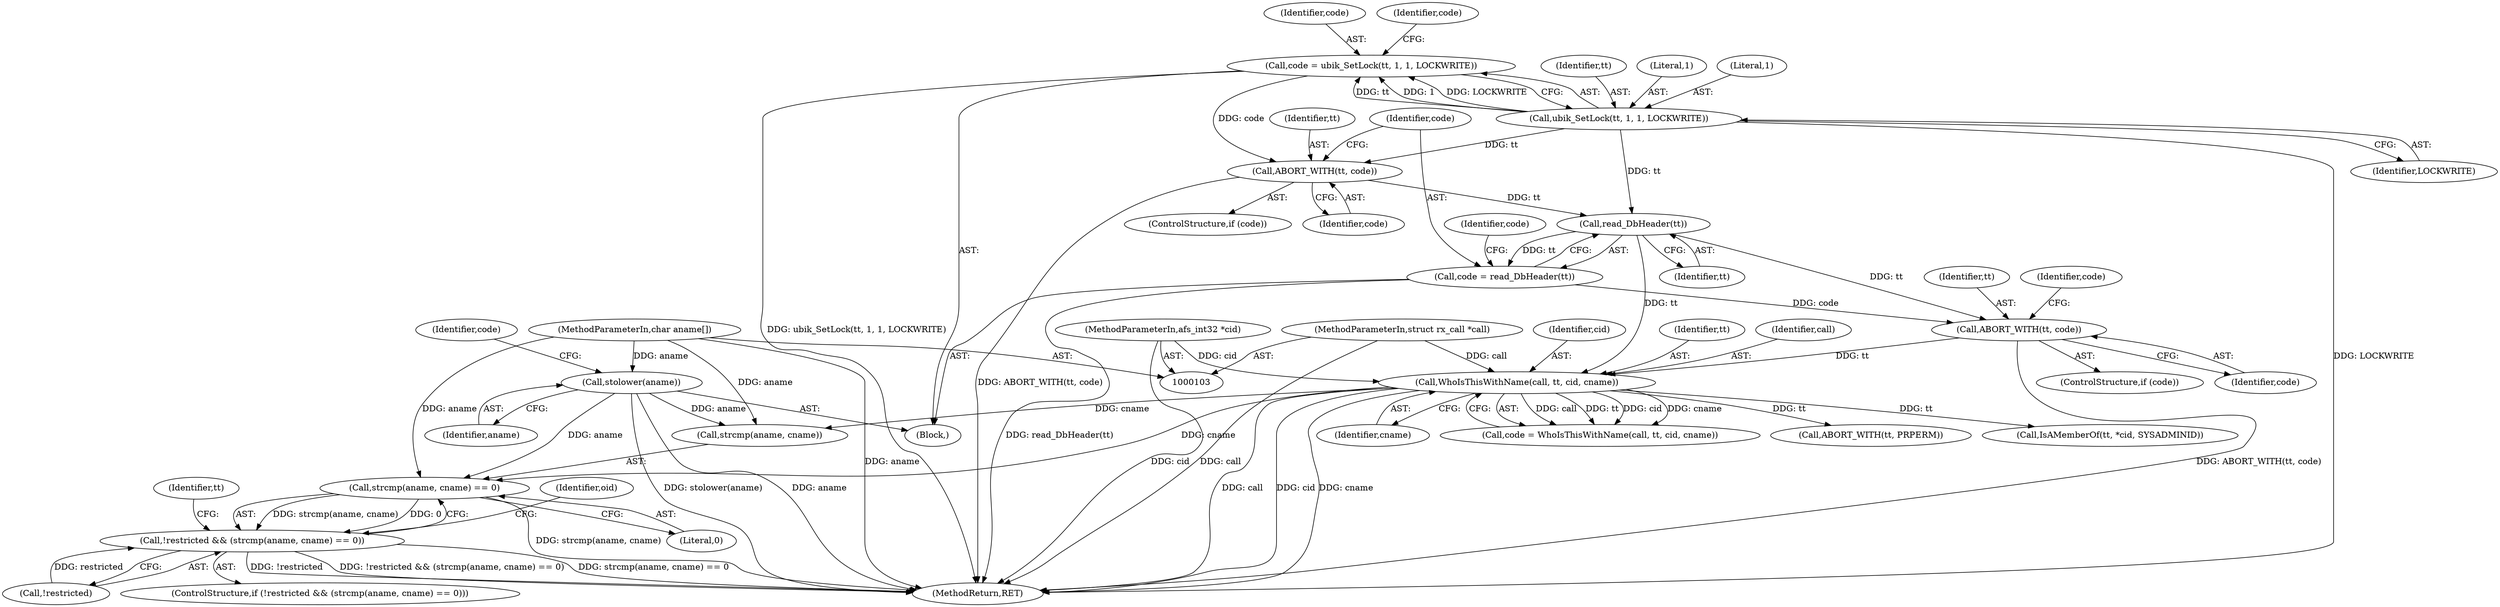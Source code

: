 digraph "0_openafs_396240cf070a806b91fea81131d034e1399af1e0@API" {
"1000188" [label="(Call,strcmp(aname, cname) == 0)"];
"1000115" [label="(Call,stolower(aname))"];
"1000105" [label="(MethodParameterIn,char aname[])"];
"1000158" [label="(Call,WhoIsThisWithName(call, tt, cid, cname))"];
"1000104" [label="(MethodParameterIn,struct rx_call *call)"];
"1000153" [label="(Call,ABORT_WITH(tt, code))"];
"1000149" [label="(Call,read_DbHeader(tt))"];
"1000144" [label="(Call,ABORT_WITH(tt, code))"];
"1000137" [label="(Call,ubik_SetLock(tt, 1, 1, LOCKWRITE))"];
"1000135" [label="(Call,code = ubik_SetLock(tt, 1, 1, LOCKWRITE))"];
"1000147" [label="(Call,code = read_DbHeader(tt))"];
"1000109" [label="(MethodParameterIn,afs_int32 *cid)"];
"1000185" [label="(Call,!restricted && (strcmp(aname, cname) == 0))"];
"1000147" [label="(Call,code = read_DbHeader(tt))"];
"1000136" [label="(Identifier,code)"];
"1000109" [label="(MethodParameterIn,afs_int32 *cid)"];
"1000155" [label="(Identifier,code)"];
"1000169" [label="(Call,ABORT_WITH(tt, PRPERM))"];
"1000174" [label="(Call,IsAMemberOf(tt, *cid, SYSADMINID))"];
"1000186" [label="(Call,!restricted)"];
"1000142" [label="(ControlStructure,if (code))"];
"1000105" [label="(MethodParameterIn,char aname[])"];
"1000145" [label="(Identifier,tt)"];
"1000157" [label="(Identifier,code)"];
"1000158" [label="(Call,WhoIsThisWithName(call, tt, cid, cname))"];
"1000137" [label="(Call,ubik_SetLock(tt, 1, 1, LOCKWRITE))"];
"1000161" [label="(Identifier,cid)"];
"1000149" [label="(Call,read_DbHeader(tt))"];
"1000151" [label="(ControlStructure,if (code))"];
"1000192" [label="(Literal,0)"];
"1000159" [label="(Identifier,call)"];
"1000148" [label="(Identifier,code)"];
"1000138" [label="(Identifier,tt)"];
"1000162" [label="(Identifier,cname)"];
"1000143" [label="(Identifier,code)"];
"1000116" [label="(Identifier,aname)"];
"1000185" [label="(Call,!restricted && (strcmp(aname, cname) == 0))"];
"1000229" [label="(MethodReturn,RET)"];
"1000189" [label="(Call,strcmp(aname, cname))"];
"1000160" [label="(Identifier,tt)"];
"1000153" [label="(Call,ABORT_WITH(tt, code))"];
"1000184" [label="(ControlStructure,if (!restricted && (strcmp(aname, cname) == 0)))"];
"1000150" [label="(Identifier,tt)"];
"1000144" [label="(Call,ABORT_WITH(tt, code))"];
"1000135" [label="(Call,code = ubik_SetLock(tt, 1, 1, LOCKWRITE))"];
"1000139" [label="(Literal,1)"];
"1000146" [label="(Identifier,code)"];
"1000110" [label="(Block,)"];
"1000115" [label="(Call,stolower(aname))"];
"1000104" [label="(MethodParameterIn,struct rx_call *call)"];
"1000188" [label="(Call,strcmp(aname, cname) == 0)"];
"1000140" [label="(Literal,1)"];
"1000156" [label="(Call,code = WhoIsThisWithName(call, tt, cid, cname))"];
"1000214" [label="(Identifier,tt)"];
"1000154" [label="(Identifier,tt)"];
"1000141" [label="(Identifier,LOCKWRITE)"];
"1000152" [label="(Identifier,code)"];
"1000118" [label="(Identifier,code)"];
"1000196" [label="(Identifier,oid)"];
"1000188" -> "1000185"  [label="AST: "];
"1000188" -> "1000192"  [label="CFG: "];
"1000189" -> "1000188"  [label="AST: "];
"1000192" -> "1000188"  [label="AST: "];
"1000185" -> "1000188"  [label="CFG: "];
"1000188" -> "1000229"  [label="DDG: strcmp(aname, cname)"];
"1000188" -> "1000185"  [label="DDG: strcmp(aname, cname)"];
"1000188" -> "1000185"  [label="DDG: 0"];
"1000115" -> "1000188"  [label="DDG: aname"];
"1000105" -> "1000188"  [label="DDG: aname"];
"1000158" -> "1000188"  [label="DDG: cname"];
"1000115" -> "1000110"  [label="AST: "];
"1000115" -> "1000116"  [label="CFG: "];
"1000116" -> "1000115"  [label="AST: "];
"1000118" -> "1000115"  [label="CFG: "];
"1000115" -> "1000229"  [label="DDG: stolower(aname)"];
"1000115" -> "1000229"  [label="DDG: aname"];
"1000105" -> "1000115"  [label="DDG: aname"];
"1000115" -> "1000189"  [label="DDG: aname"];
"1000105" -> "1000103"  [label="AST: "];
"1000105" -> "1000229"  [label="DDG: aname"];
"1000105" -> "1000189"  [label="DDG: aname"];
"1000158" -> "1000156"  [label="AST: "];
"1000158" -> "1000162"  [label="CFG: "];
"1000159" -> "1000158"  [label="AST: "];
"1000160" -> "1000158"  [label="AST: "];
"1000161" -> "1000158"  [label="AST: "];
"1000162" -> "1000158"  [label="AST: "];
"1000156" -> "1000158"  [label="CFG: "];
"1000158" -> "1000229"  [label="DDG: cname"];
"1000158" -> "1000229"  [label="DDG: call"];
"1000158" -> "1000229"  [label="DDG: cid"];
"1000158" -> "1000156"  [label="DDG: call"];
"1000158" -> "1000156"  [label="DDG: tt"];
"1000158" -> "1000156"  [label="DDG: cid"];
"1000158" -> "1000156"  [label="DDG: cname"];
"1000104" -> "1000158"  [label="DDG: call"];
"1000153" -> "1000158"  [label="DDG: tt"];
"1000149" -> "1000158"  [label="DDG: tt"];
"1000109" -> "1000158"  [label="DDG: cid"];
"1000158" -> "1000169"  [label="DDG: tt"];
"1000158" -> "1000174"  [label="DDG: tt"];
"1000158" -> "1000189"  [label="DDG: cname"];
"1000104" -> "1000103"  [label="AST: "];
"1000104" -> "1000229"  [label="DDG: call"];
"1000153" -> "1000151"  [label="AST: "];
"1000153" -> "1000155"  [label="CFG: "];
"1000154" -> "1000153"  [label="AST: "];
"1000155" -> "1000153"  [label="AST: "];
"1000157" -> "1000153"  [label="CFG: "];
"1000153" -> "1000229"  [label="DDG: ABORT_WITH(tt, code)"];
"1000149" -> "1000153"  [label="DDG: tt"];
"1000147" -> "1000153"  [label="DDG: code"];
"1000149" -> "1000147"  [label="AST: "];
"1000149" -> "1000150"  [label="CFG: "];
"1000150" -> "1000149"  [label="AST: "];
"1000147" -> "1000149"  [label="CFG: "];
"1000149" -> "1000147"  [label="DDG: tt"];
"1000144" -> "1000149"  [label="DDG: tt"];
"1000137" -> "1000149"  [label="DDG: tt"];
"1000144" -> "1000142"  [label="AST: "];
"1000144" -> "1000146"  [label="CFG: "];
"1000145" -> "1000144"  [label="AST: "];
"1000146" -> "1000144"  [label="AST: "];
"1000148" -> "1000144"  [label="CFG: "];
"1000144" -> "1000229"  [label="DDG: ABORT_WITH(tt, code)"];
"1000137" -> "1000144"  [label="DDG: tt"];
"1000135" -> "1000144"  [label="DDG: code"];
"1000137" -> "1000135"  [label="AST: "];
"1000137" -> "1000141"  [label="CFG: "];
"1000138" -> "1000137"  [label="AST: "];
"1000139" -> "1000137"  [label="AST: "];
"1000140" -> "1000137"  [label="AST: "];
"1000141" -> "1000137"  [label="AST: "];
"1000135" -> "1000137"  [label="CFG: "];
"1000137" -> "1000229"  [label="DDG: LOCKWRITE"];
"1000137" -> "1000135"  [label="DDG: tt"];
"1000137" -> "1000135"  [label="DDG: 1"];
"1000137" -> "1000135"  [label="DDG: LOCKWRITE"];
"1000135" -> "1000110"  [label="AST: "];
"1000136" -> "1000135"  [label="AST: "];
"1000143" -> "1000135"  [label="CFG: "];
"1000135" -> "1000229"  [label="DDG: ubik_SetLock(tt, 1, 1, LOCKWRITE)"];
"1000147" -> "1000110"  [label="AST: "];
"1000148" -> "1000147"  [label="AST: "];
"1000152" -> "1000147"  [label="CFG: "];
"1000147" -> "1000229"  [label="DDG: read_DbHeader(tt)"];
"1000109" -> "1000103"  [label="AST: "];
"1000109" -> "1000229"  [label="DDG: cid"];
"1000185" -> "1000184"  [label="AST: "];
"1000185" -> "1000186"  [label="CFG: "];
"1000186" -> "1000185"  [label="AST: "];
"1000196" -> "1000185"  [label="CFG: "];
"1000214" -> "1000185"  [label="CFG: "];
"1000185" -> "1000229"  [label="DDG: !restricted && (strcmp(aname, cname) == 0)"];
"1000185" -> "1000229"  [label="DDG: strcmp(aname, cname) == 0"];
"1000185" -> "1000229"  [label="DDG: !restricted"];
"1000186" -> "1000185"  [label="DDG: restricted"];
}
